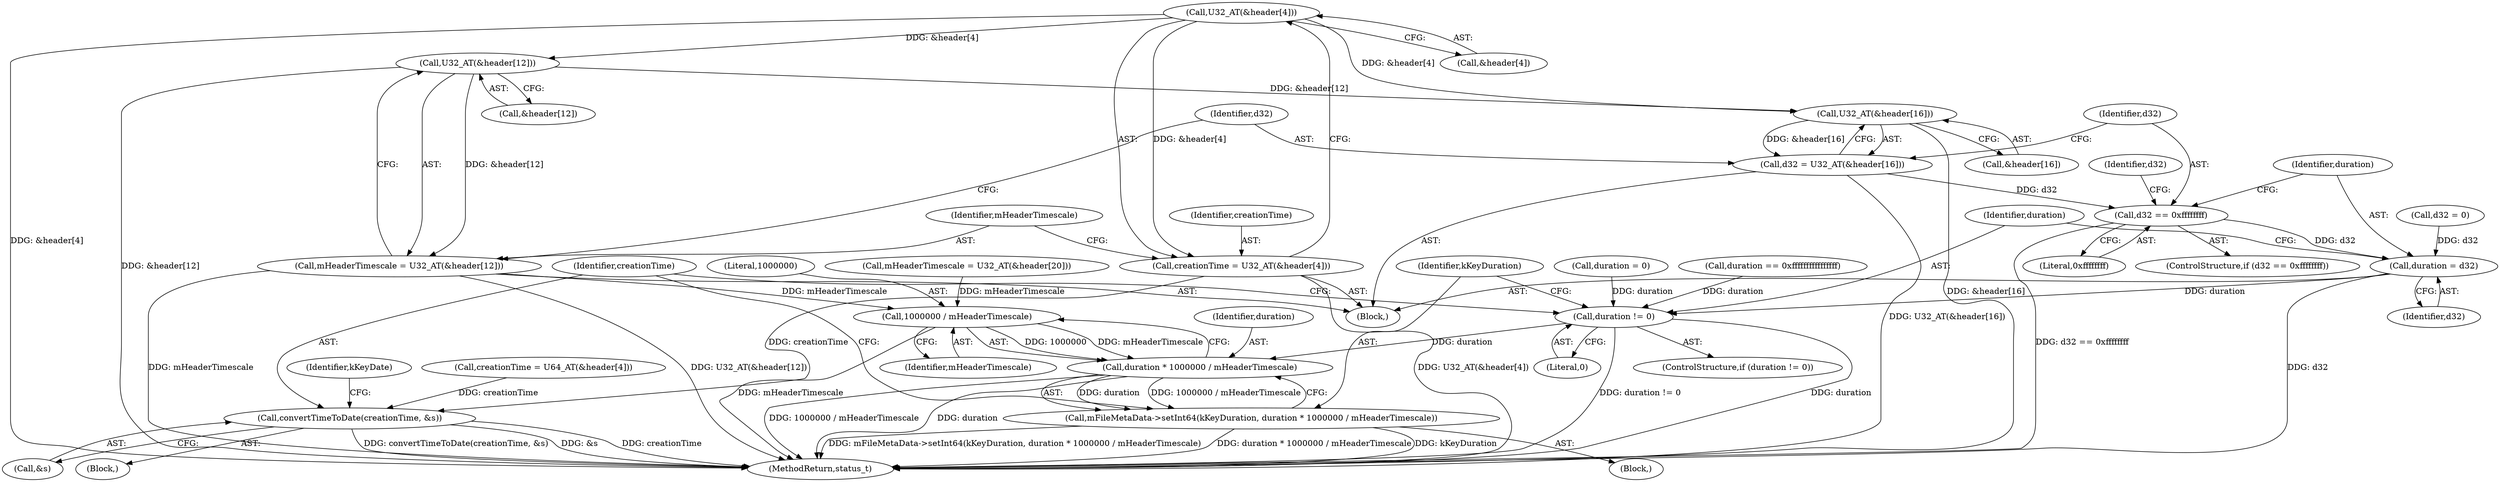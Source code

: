 digraph "0_Android_f4a88c8ed4f8186b3d6e2852993e063fc33ff231@array" {
"1002419" [label="(Call,U32_AT(&header[4]))"];
"1002417" [label="(Call,creationTime = U32_AT(&header[4]))"];
"1002463" [label="(Call,convertTimeToDate(creationTime, &s))"];
"1002426" [label="(Call,U32_AT(&header[12]))"];
"1002424" [label="(Call,mHeaderTimescale = U32_AT(&header[12]))"];
"1002459" [label="(Call,1000000 / mHeaderTimescale)"];
"1002457" [label="(Call,duration * 1000000 / mHeaderTimescale)"];
"1002455" [label="(Call,mFileMetaData->setInt64(kKeyDuration, duration * 1000000 / mHeaderTimescale))"];
"1002434" [label="(Call,U32_AT(&header[16]))"];
"1002432" [label="(Call,d32 = U32_AT(&header[16]))"];
"1002440" [label="(Call,d32 == 0xffffffff)"];
"1002447" [label="(Call,duration = d32)"];
"1002451" [label="(Call,duration != 0)"];
"1002434" [label="(Call,U32_AT(&header[16]))"];
"1002435" [label="(Call,&header[16])"];
"1002445" [label="(Identifier,d32)"];
"1002458" [label="(Identifier,duration)"];
"1002452" [label="(Identifier,duration)"];
"1002461" [label="(Identifier,mHeaderTimescale)"];
"1002464" [label="(Identifier,creationTime)"];
"1002426" [label="(Call,U32_AT(&header[12]))"];
"1002457" [label="(Call,duration * 1000000 / mHeaderTimescale)"];
"1002424" [label="(Call,mHeaderTimescale = U32_AT(&header[12]))"];
"1002418" [label="(Identifier,creationTime)"];
"1002450" [label="(ControlStructure,if (duration != 0))"];
"1002455" [label="(Call,mFileMetaData->setInt64(kKeyDuration, duration * 1000000 / mHeaderTimescale))"];
"1002454" [label="(Block,)"];
"1002425" [label="(Identifier,mHeaderTimescale)"];
"1002402" [label="(Call,duration = 0)"];
"1002453" [label="(Literal,0)"];
"1002468" [label="(Identifier,kKeyDate)"];
"1002376" [label="(Call,creationTime = U64_AT(&header[4]))"];
"1002447" [label="(Call,duration = d32)"];
"1002465" [label="(Call,&s)"];
"1002417" [label="(Call,creationTime = U32_AT(&header[4]))"];
"1002432" [label="(Call,d32 = U32_AT(&header[16]))"];
"1002460" [label="(Literal,1000000)"];
"1002440" [label="(Call,d32 == 0xffffffff)"];
"1002419" [label="(Call,U32_AT(&header[4]))"];
"1002439" [label="(ControlStructure,if (d32 == 0xffffffff))"];
"1002383" [label="(Call,mHeaderTimescale = U32_AT(&header[20]))"];
"1002463" [label="(Call,convertTimeToDate(creationTime, &s))"];
"1002441" [label="(Identifier,d32)"];
"1002459" [label="(Call,1000000 / mHeaderTimescale)"];
"1002449" [label="(Identifier,d32)"];
"1002416" [label="(Block,)"];
"1002448" [label="(Identifier,duration)"];
"1002444" [label="(Call,d32 = 0)"];
"1002427" [label="(Call,&header[12])"];
"1002911" [label="(MethodReturn,status_t)"];
"1002442" [label="(Literal,0xffffffff)"];
"1002451" [label="(Call,duration != 0)"];
"1002420" [label="(Call,&header[4])"];
"1002337" [label="(Block,)"];
"1002433" [label="(Identifier,d32)"];
"1002398" [label="(Call,duration == 0xffffffffffffffff)"];
"1002456" [label="(Identifier,kKeyDuration)"];
"1002419" -> "1002417"  [label="AST: "];
"1002419" -> "1002420"  [label="CFG: "];
"1002420" -> "1002419"  [label="AST: "];
"1002417" -> "1002419"  [label="CFG: "];
"1002419" -> "1002911"  [label="DDG: &header[4]"];
"1002419" -> "1002417"  [label="DDG: &header[4]"];
"1002419" -> "1002426"  [label="DDG: &header[4]"];
"1002419" -> "1002434"  [label="DDG: &header[4]"];
"1002417" -> "1002416"  [label="AST: "];
"1002418" -> "1002417"  [label="AST: "];
"1002425" -> "1002417"  [label="CFG: "];
"1002417" -> "1002911"  [label="DDG: U32_AT(&header[4])"];
"1002417" -> "1002463"  [label="DDG: creationTime"];
"1002463" -> "1002337"  [label="AST: "];
"1002463" -> "1002465"  [label="CFG: "];
"1002464" -> "1002463"  [label="AST: "];
"1002465" -> "1002463"  [label="AST: "];
"1002468" -> "1002463"  [label="CFG: "];
"1002463" -> "1002911"  [label="DDG: creationTime"];
"1002463" -> "1002911"  [label="DDG: convertTimeToDate(creationTime, &s)"];
"1002463" -> "1002911"  [label="DDG: &s"];
"1002376" -> "1002463"  [label="DDG: creationTime"];
"1002426" -> "1002424"  [label="AST: "];
"1002426" -> "1002427"  [label="CFG: "];
"1002427" -> "1002426"  [label="AST: "];
"1002424" -> "1002426"  [label="CFG: "];
"1002426" -> "1002911"  [label="DDG: &header[12]"];
"1002426" -> "1002424"  [label="DDG: &header[12]"];
"1002426" -> "1002434"  [label="DDG: &header[12]"];
"1002424" -> "1002416"  [label="AST: "];
"1002425" -> "1002424"  [label="AST: "];
"1002433" -> "1002424"  [label="CFG: "];
"1002424" -> "1002911"  [label="DDG: U32_AT(&header[12])"];
"1002424" -> "1002911"  [label="DDG: mHeaderTimescale"];
"1002424" -> "1002459"  [label="DDG: mHeaderTimescale"];
"1002459" -> "1002457"  [label="AST: "];
"1002459" -> "1002461"  [label="CFG: "];
"1002460" -> "1002459"  [label="AST: "];
"1002461" -> "1002459"  [label="AST: "];
"1002457" -> "1002459"  [label="CFG: "];
"1002459" -> "1002911"  [label="DDG: mHeaderTimescale"];
"1002459" -> "1002457"  [label="DDG: 1000000"];
"1002459" -> "1002457"  [label="DDG: mHeaderTimescale"];
"1002383" -> "1002459"  [label="DDG: mHeaderTimescale"];
"1002457" -> "1002455"  [label="AST: "];
"1002458" -> "1002457"  [label="AST: "];
"1002455" -> "1002457"  [label="CFG: "];
"1002457" -> "1002911"  [label="DDG: 1000000 / mHeaderTimescale"];
"1002457" -> "1002911"  [label="DDG: duration"];
"1002457" -> "1002455"  [label="DDG: duration"];
"1002457" -> "1002455"  [label="DDG: 1000000 / mHeaderTimescale"];
"1002451" -> "1002457"  [label="DDG: duration"];
"1002455" -> "1002454"  [label="AST: "];
"1002456" -> "1002455"  [label="AST: "];
"1002464" -> "1002455"  [label="CFG: "];
"1002455" -> "1002911"  [label="DDG: duration * 1000000 / mHeaderTimescale"];
"1002455" -> "1002911"  [label="DDG: kKeyDuration"];
"1002455" -> "1002911"  [label="DDG: mFileMetaData->setInt64(kKeyDuration, duration * 1000000 / mHeaderTimescale)"];
"1002434" -> "1002432"  [label="AST: "];
"1002434" -> "1002435"  [label="CFG: "];
"1002435" -> "1002434"  [label="AST: "];
"1002432" -> "1002434"  [label="CFG: "];
"1002434" -> "1002911"  [label="DDG: &header[16]"];
"1002434" -> "1002432"  [label="DDG: &header[16]"];
"1002432" -> "1002416"  [label="AST: "];
"1002433" -> "1002432"  [label="AST: "];
"1002441" -> "1002432"  [label="CFG: "];
"1002432" -> "1002911"  [label="DDG: U32_AT(&header[16])"];
"1002432" -> "1002440"  [label="DDG: d32"];
"1002440" -> "1002439"  [label="AST: "];
"1002440" -> "1002442"  [label="CFG: "];
"1002441" -> "1002440"  [label="AST: "];
"1002442" -> "1002440"  [label="AST: "];
"1002445" -> "1002440"  [label="CFG: "];
"1002448" -> "1002440"  [label="CFG: "];
"1002440" -> "1002911"  [label="DDG: d32 == 0xffffffff"];
"1002440" -> "1002447"  [label="DDG: d32"];
"1002447" -> "1002416"  [label="AST: "];
"1002447" -> "1002449"  [label="CFG: "];
"1002448" -> "1002447"  [label="AST: "];
"1002449" -> "1002447"  [label="AST: "];
"1002452" -> "1002447"  [label="CFG: "];
"1002447" -> "1002911"  [label="DDG: d32"];
"1002444" -> "1002447"  [label="DDG: d32"];
"1002447" -> "1002451"  [label="DDG: duration"];
"1002451" -> "1002450"  [label="AST: "];
"1002451" -> "1002453"  [label="CFG: "];
"1002452" -> "1002451"  [label="AST: "];
"1002453" -> "1002451"  [label="AST: "];
"1002456" -> "1002451"  [label="CFG: "];
"1002464" -> "1002451"  [label="CFG: "];
"1002451" -> "1002911"  [label="DDG: duration != 0"];
"1002451" -> "1002911"  [label="DDG: duration"];
"1002402" -> "1002451"  [label="DDG: duration"];
"1002398" -> "1002451"  [label="DDG: duration"];
}
